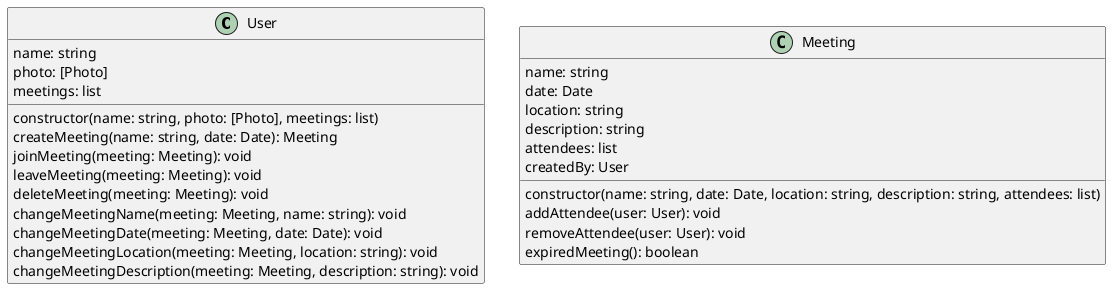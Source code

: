 @startuml Person
class User {
  name: string
  photo: [Photo]
  meetings: list

  constructor(name: string, photo: [Photo], meetings: list)
  createMeeting(name: string, date: Date): Meeting
  joinMeeting(meeting: Meeting): void
  leaveMeeting(meeting: Meeting): void
  deleteMeeting(meeting: Meeting): void
  changeMeetingName(meeting: Meeting, name: string): void
  changeMeetingDate(meeting: Meeting, date: Date): void
  changeMeetingLocation(meeting: Meeting, location: string): void
  changeMeetingDescription(meeting: Meeting, description: string): void
}

class Meeting{
  name: string
  date: Date
  location: string
  description: string
  attendees: list
  createdBy: User

  constructor(name: string, date: Date, location: string, description: string, attendees: list)
  addAttendee(user: User): void
  removeAttendee(user: User): void
  expiredMeeting(): boolean

}
@enduml
